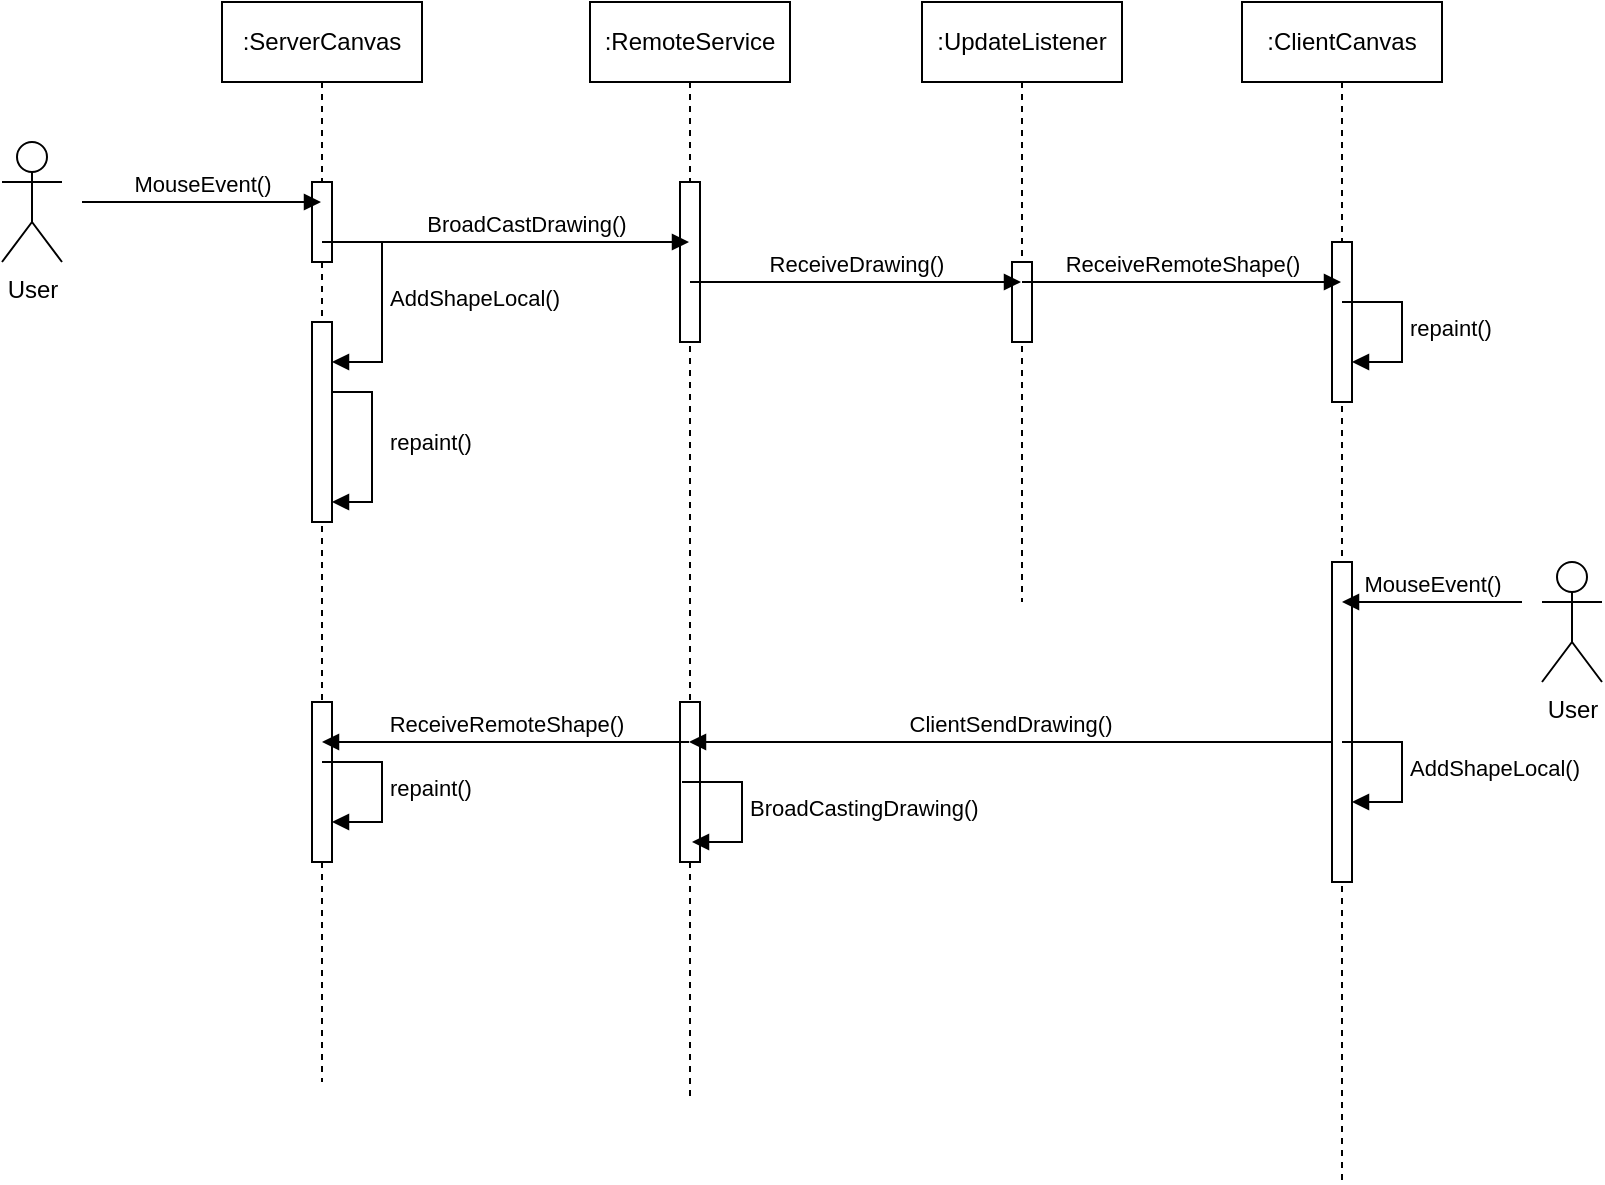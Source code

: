 <mxfile version="27.0.6">
  <diagram name="Page-1" id="7pzaVtxdugJAdjHBs2SG">
    <mxGraphModel dx="1213" dy="730" grid="1" gridSize="10" guides="1" tooltips="1" connect="1" arrows="1" fold="1" page="1" pageScale="1" pageWidth="827" pageHeight="1169" math="0" shadow="0">
      <root>
        <mxCell id="0" />
        <mxCell id="1" parent="0" />
        <mxCell id="3aH56VriqBPbw490ho1d-1" value="User" style="shape=umlActor;verticalLabelPosition=bottom;verticalAlign=top;html=1;" parent="1" vertex="1">
          <mxGeometry x="20" y="90" width="30" height="60" as="geometry" />
        </mxCell>
        <mxCell id="3aH56VriqBPbw490ho1d-2" value=":ServerCanvas" style="shape=umlLifeline;perimeter=lifelinePerimeter;whiteSpace=wrap;html=1;container=1;dropTarget=0;collapsible=0;recursiveResize=0;outlineConnect=0;portConstraint=eastwest;newEdgeStyle={&quot;curved&quot;:0,&quot;rounded&quot;:0};" parent="1" vertex="1">
          <mxGeometry x="130" y="20" width="100" height="540" as="geometry" />
        </mxCell>
        <mxCell id="3aH56VriqBPbw490ho1d-3" value="" style="html=1;points=[[0,0,0,0,5],[0,1,0,0,-5],[1,0,0,0,5],[1,1,0,0,-5]];perimeter=orthogonalPerimeter;outlineConnect=0;targetShapes=umlLifeline;portConstraint=eastwest;newEdgeStyle={&quot;curved&quot;:0,&quot;rounded&quot;:0};" parent="3aH56VriqBPbw490ho1d-2" vertex="1">
          <mxGeometry x="45" y="90" width="10" height="40" as="geometry" />
        </mxCell>
        <mxCell id="3aH56VriqBPbw490ho1d-7" value="" style="html=1;points=[[0,0,0,0,5],[0,1,0,0,-5],[1,0,0,0,5],[1,1,0,0,-5]];perimeter=orthogonalPerimeter;outlineConnect=0;targetShapes=umlLifeline;portConstraint=eastwest;newEdgeStyle={&quot;curved&quot;:0,&quot;rounded&quot;:0};" parent="3aH56VriqBPbw490ho1d-2" vertex="1">
          <mxGeometry x="45" y="160" width="10" height="100" as="geometry" />
        </mxCell>
        <mxCell id="3aH56VriqBPbw490ho1d-8" value="AddShapeLocal()" style="html=1;align=left;spacingLeft=2;endArrow=block;rounded=0;edgeStyle=orthogonalEdgeStyle;curved=0;rounded=0;exitX=0.5;exitY=0.75;exitDx=0;exitDy=0;exitPerimeter=0;" parent="3aH56VriqBPbw490ho1d-2" source="3aH56VriqBPbw490ho1d-3" target="3aH56VriqBPbw490ho1d-7" edge="1">
          <mxGeometry relative="1" as="geometry">
            <mxPoint x="60" y="120" as="sourcePoint" />
            <Array as="points">
              <mxPoint x="80" y="120" />
              <mxPoint x="80" y="180" />
            </Array>
          </mxGeometry>
        </mxCell>
        <mxCell id="3aH56VriqBPbw490ho1d-12" value="repaint()" style="html=1;align=left;spacingLeft=2;endArrow=block;rounded=0;edgeStyle=orthogonalEdgeStyle;curved=0;rounded=0;exitX=1;exitY=1;exitDx=0;exitDy=-5;exitPerimeter=0;" parent="3aH56VriqBPbw490ho1d-2" source="3aH56VriqBPbw490ho1d-7" edge="1">
          <mxGeometry x="0.355" y="5" relative="1" as="geometry">
            <mxPoint x="45" y="220" as="sourcePoint" />
            <Array as="points">
              <mxPoint x="75" y="195" />
              <mxPoint x="75" y="250" />
            </Array>
            <mxPoint x="55" y="250" as="targetPoint" />
            <mxPoint as="offset" />
          </mxGeometry>
        </mxCell>
        <mxCell id="FP6EFLo3RVWPl2QQVJdf-4" value="" style="html=1;points=[[0,0,0,0,5],[0,1,0,0,-5],[1,0,0,0,5],[1,1,0,0,-5]];perimeter=orthogonalPerimeter;outlineConnect=0;targetShapes=umlLifeline;portConstraint=eastwest;newEdgeStyle={&quot;curved&quot;:0,&quot;rounded&quot;:0};" vertex="1" parent="3aH56VriqBPbw490ho1d-2">
          <mxGeometry x="45" y="350" width="10" height="80" as="geometry" />
        </mxCell>
        <mxCell id="3aH56VriqBPbw490ho1d-4" value="MouseEvent()" style="html=1;verticalAlign=bottom;endArrow=block;curved=0;rounded=0;" parent="1" target="3aH56VriqBPbw490ho1d-2" edge="1">
          <mxGeometry width="80" relative="1" as="geometry">
            <mxPoint x="60" y="120" as="sourcePoint" />
            <mxPoint x="140" y="120" as="targetPoint" />
          </mxGeometry>
        </mxCell>
        <mxCell id="3aH56VriqBPbw490ho1d-5" value=":RemoteService" style="shape=umlLifeline;perimeter=lifelinePerimeter;whiteSpace=wrap;html=1;container=1;dropTarget=0;collapsible=0;recursiveResize=0;outlineConnect=0;portConstraint=eastwest;newEdgeStyle={&quot;curved&quot;:0,&quot;rounded&quot;:0};" parent="1" vertex="1">
          <mxGeometry x="314" y="20" width="100" height="550" as="geometry" />
        </mxCell>
        <mxCell id="3aH56VriqBPbw490ho1d-6" value="" style="html=1;points=[[0,0,0,0,5],[0,1,0,0,-5],[1,0,0,0,5],[1,1,0,0,-5]];perimeter=orthogonalPerimeter;outlineConnect=0;targetShapes=umlLifeline;portConstraint=eastwest;newEdgeStyle={&quot;curved&quot;:0,&quot;rounded&quot;:0};" parent="3aH56VriqBPbw490ho1d-5" vertex="1">
          <mxGeometry x="45" y="90" width="10" height="80" as="geometry" />
        </mxCell>
        <mxCell id="FP6EFLo3RVWPl2QQVJdf-3" value="" style="html=1;points=[[0,0,0,0,5],[0,1,0,0,-5],[1,0,0,0,5],[1,1,0,0,-5]];perimeter=orthogonalPerimeter;outlineConnect=0;targetShapes=umlLifeline;portConstraint=eastwest;newEdgeStyle={&quot;curved&quot;:0,&quot;rounded&quot;:0};" vertex="1" parent="3aH56VriqBPbw490ho1d-5">
          <mxGeometry x="45" y="350" width="10" height="80" as="geometry" />
        </mxCell>
        <mxCell id="3aH56VriqBPbw490ho1d-9" value="BroadCastDrawing()" style="html=1;verticalAlign=bottom;endArrow=block;curved=0;rounded=0;" parent="1" target="3aH56VriqBPbw490ho1d-5" edge="1">
          <mxGeometry x="0.003" width="80" relative="1" as="geometry">
            <mxPoint x="200" y="140" as="sourcePoint" />
            <mxPoint x="280" y="140" as="targetPoint" />
            <mxPoint as="offset" />
          </mxGeometry>
        </mxCell>
        <mxCell id="3aH56VriqBPbw490ho1d-13" value=":UpdateListener" style="shape=umlLifeline;perimeter=lifelinePerimeter;whiteSpace=wrap;html=1;container=1;dropTarget=0;collapsible=0;recursiveResize=0;outlineConnect=0;portConstraint=eastwest;newEdgeStyle={&quot;curved&quot;:0,&quot;rounded&quot;:0};" parent="1" vertex="1">
          <mxGeometry x="480" y="20" width="100" height="300" as="geometry" />
        </mxCell>
        <mxCell id="3aH56VriqBPbw490ho1d-14" value="" style="html=1;points=[[0,0,0,0,5],[0,1,0,0,-5],[1,0,0,0,5],[1,1,0,0,-5]];perimeter=orthogonalPerimeter;outlineConnect=0;targetShapes=umlLifeline;portConstraint=eastwest;newEdgeStyle={&quot;curved&quot;:0,&quot;rounded&quot;:0};" parent="3aH56VriqBPbw490ho1d-13" vertex="1">
          <mxGeometry x="45" y="130" width="10" height="40" as="geometry" />
        </mxCell>
        <mxCell id="3aH56VriqBPbw490ho1d-15" value="ReceiveDrawing()" style="html=1;verticalAlign=bottom;endArrow=block;curved=0;rounded=0;" parent="1" source="3aH56VriqBPbw490ho1d-5" target="3aH56VriqBPbw490ho1d-13" edge="1">
          <mxGeometry width="80" relative="1" as="geometry">
            <mxPoint x="400" y="150" as="sourcePoint" />
            <mxPoint x="480" y="150" as="targetPoint" />
            <Array as="points">
              <mxPoint x="460" y="160" />
            </Array>
            <mxPoint as="offset" />
          </mxGeometry>
        </mxCell>
        <mxCell id="3aH56VriqBPbw490ho1d-16" value=":ClientCanvas" style="shape=umlLifeline;perimeter=lifelinePerimeter;whiteSpace=wrap;html=1;container=1;dropTarget=0;collapsible=0;recursiveResize=0;outlineConnect=0;portConstraint=eastwest;newEdgeStyle={&quot;curved&quot;:0,&quot;rounded&quot;:0};" parent="1" vertex="1">
          <mxGeometry x="640" y="20" width="100" height="590" as="geometry" />
        </mxCell>
        <mxCell id="3aH56VriqBPbw490ho1d-17" value="" style="html=1;points=[[0,0,0,0,5],[0,1,0,0,-5],[1,0,0,0,5],[1,1,0,0,-5]];perimeter=orthogonalPerimeter;outlineConnect=0;targetShapes=umlLifeline;portConstraint=eastwest;newEdgeStyle={&quot;curved&quot;:0,&quot;rounded&quot;:0};" parent="3aH56VriqBPbw490ho1d-16" vertex="1">
          <mxGeometry x="45" y="120" width="10" height="80" as="geometry" />
        </mxCell>
        <mxCell id="3aH56VriqBPbw490ho1d-21" value="" style="html=1;points=[[0,0,0,0,5],[0,1,0,0,-5],[1,0,0,0,5],[1,1,0,0,-5]];perimeter=orthogonalPerimeter;outlineConnect=0;targetShapes=umlLifeline;portConstraint=eastwest;newEdgeStyle={&quot;curved&quot;:0,&quot;rounded&quot;:0};" parent="3aH56VriqBPbw490ho1d-16" vertex="1">
          <mxGeometry x="45" y="280" width="10" height="160" as="geometry" />
        </mxCell>
        <mxCell id="3aH56VriqBPbw490ho1d-18" value="ReceiveRemoteShape()" style="html=1;verticalAlign=bottom;endArrow=block;curved=0;rounded=0;" parent="1" target="3aH56VriqBPbw490ho1d-16" edge="1">
          <mxGeometry width="80" relative="1" as="geometry">
            <mxPoint x="530" y="160" as="sourcePoint" />
            <mxPoint x="610" y="160" as="targetPoint" />
          </mxGeometry>
        </mxCell>
        <mxCell id="3aH56VriqBPbw490ho1d-20" value="repaint()" style="html=1;align=left;spacingLeft=2;endArrow=block;rounded=0;edgeStyle=orthogonalEdgeStyle;curved=0;rounded=0;" parent="1" edge="1">
          <mxGeometry relative="1" as="geometry">
            <mxPoint x="690" y="170" as="sourcePoint" />
            <Array as="points">
              <mxPoint x="720" y="200" />
            </Array>
            <mxPoint x="695" y="200" as="targetPoint" />
          </mxGeometry>
        </mxCell>
        <mxCell id="3aH56VriqBPbw490ho1d-22" value="User" style="shape=umlActor;verticalLabelPosition=bottom;verticalAlign=top;html=1;" parent="1" vertex="1">
          <mxGeometry x="790" y="300" width="30" height="60" as="geometry" />
        </mxCell>
        <mxCell id="FP6EFLo3RVWPl2QQVJdf-7" value="repaint()" style="html=1;align=left;spacingLeft=2;endArrow=block;rounded=0;edgeStyle=orthogonalEdgeStyle;curved=0;rounded=0;" edge="1" parent="1">
          <mxGeometry relative="1" as="geometry">
            <mxPoint x="180" y="400" as="sourcePoint" />
            <Array as="points">
              <mxPoint x="210" y="430" />
            </Array>
            <mxPoint x="185" y="430" as="targetPoint" />
          </mxGeometry>
        </mxCell>
        <mxCell id="3aH56VriqBPbw490ho1d-23" value="MouseEvent()" style="html=1;verticalAlign=bottom;endArrow=block;curved=0;rounded=0;" parent="1" edge="1">
          <mxGeometry width="80" relative="1" as="geometry">
            <mxPoint x="780" y="320" as="sourcePoint" />
            <mxPoint x="690" y="320" as="targetPoint" />
          </mxGeometry>
        </mxCell>
        <mxCell id="FP6EFLo3RVWPl2QQVJdf-2" value="AddShapeLocal()" style="html=1;align=left;spacingLeft=2;endArrow=block;rounded=0;edgeStyle=orthogonalEdgeStyle;curved=0;rounded=0;" edge="1" parent="1">
          <mxGeometry relative="1" as="geometry">
            <mxPoint x="690" y="390" as="sourcePoint" />
            <Array as="points">
              <mxPoint x="720" y="420" />
            </Array>
            <mxPoint x="695" y="420" as="targetPoint" />
          </mxGeometry>
        </mxCell>
        <mxCell id="FP6EFLo3RVWPl2QQVJdf-5" value="ClientSendDrawing()" style="html=1;verticalAlign=bottom;endArrow=block;curved=0;rounded=0;" edge="1" parent="1">
          <mxGeometry width="80" relative="1" as="geometry">
            <mxPoint x="685" y="390" as="sourcePoint" />
            <mxPoint x="363.5" y="390" as="targetPoint" />
          </mxGeometry>
        </mxCell>
        <mxCell id="FP6EFLo3RVWPl2QQVJdf-6" value="ReceiveRemoteShape()" style="html=1;verticalAlign=bottom;endArrow=block;curved=0;rounded=0;" edge="1" parent="1" source="3aH56VriqBPbw490ho1d-5">
          <mxGeometry width="80" relative="1" as="geometry">
            <mxPoint x="340" y="390" as="sourcePoint" />
            <mxPoint x="180" y="390" as="targetPoint" />
          </mxGeometry>
        </mxCell>
        <mxCell id="FP6EFLo3RVWPl2QQVJdf-8" value="BroadCastingDrawing()" style="html=1;align=left;spacingLeft=2;endArrow=block;rounded=0;edgeStyle=orthogonalEdgeStyle;curved=0;rounded=0;" edge="1" parent="1">
          <mxGeometry relative="1" as="geometry">
            <mxPoint x="360" y="410" as="sourcePoint" />
            <Array as="points">
              <mxPoint x="390" y="440" />
            </Array>
            <mxPoint x="365" y="440" as="targetPoint" />
          </mxGeometry>
        </mxCell>
      </root>
    </mxGraphModel>
  </diagram>
</mxfile>
